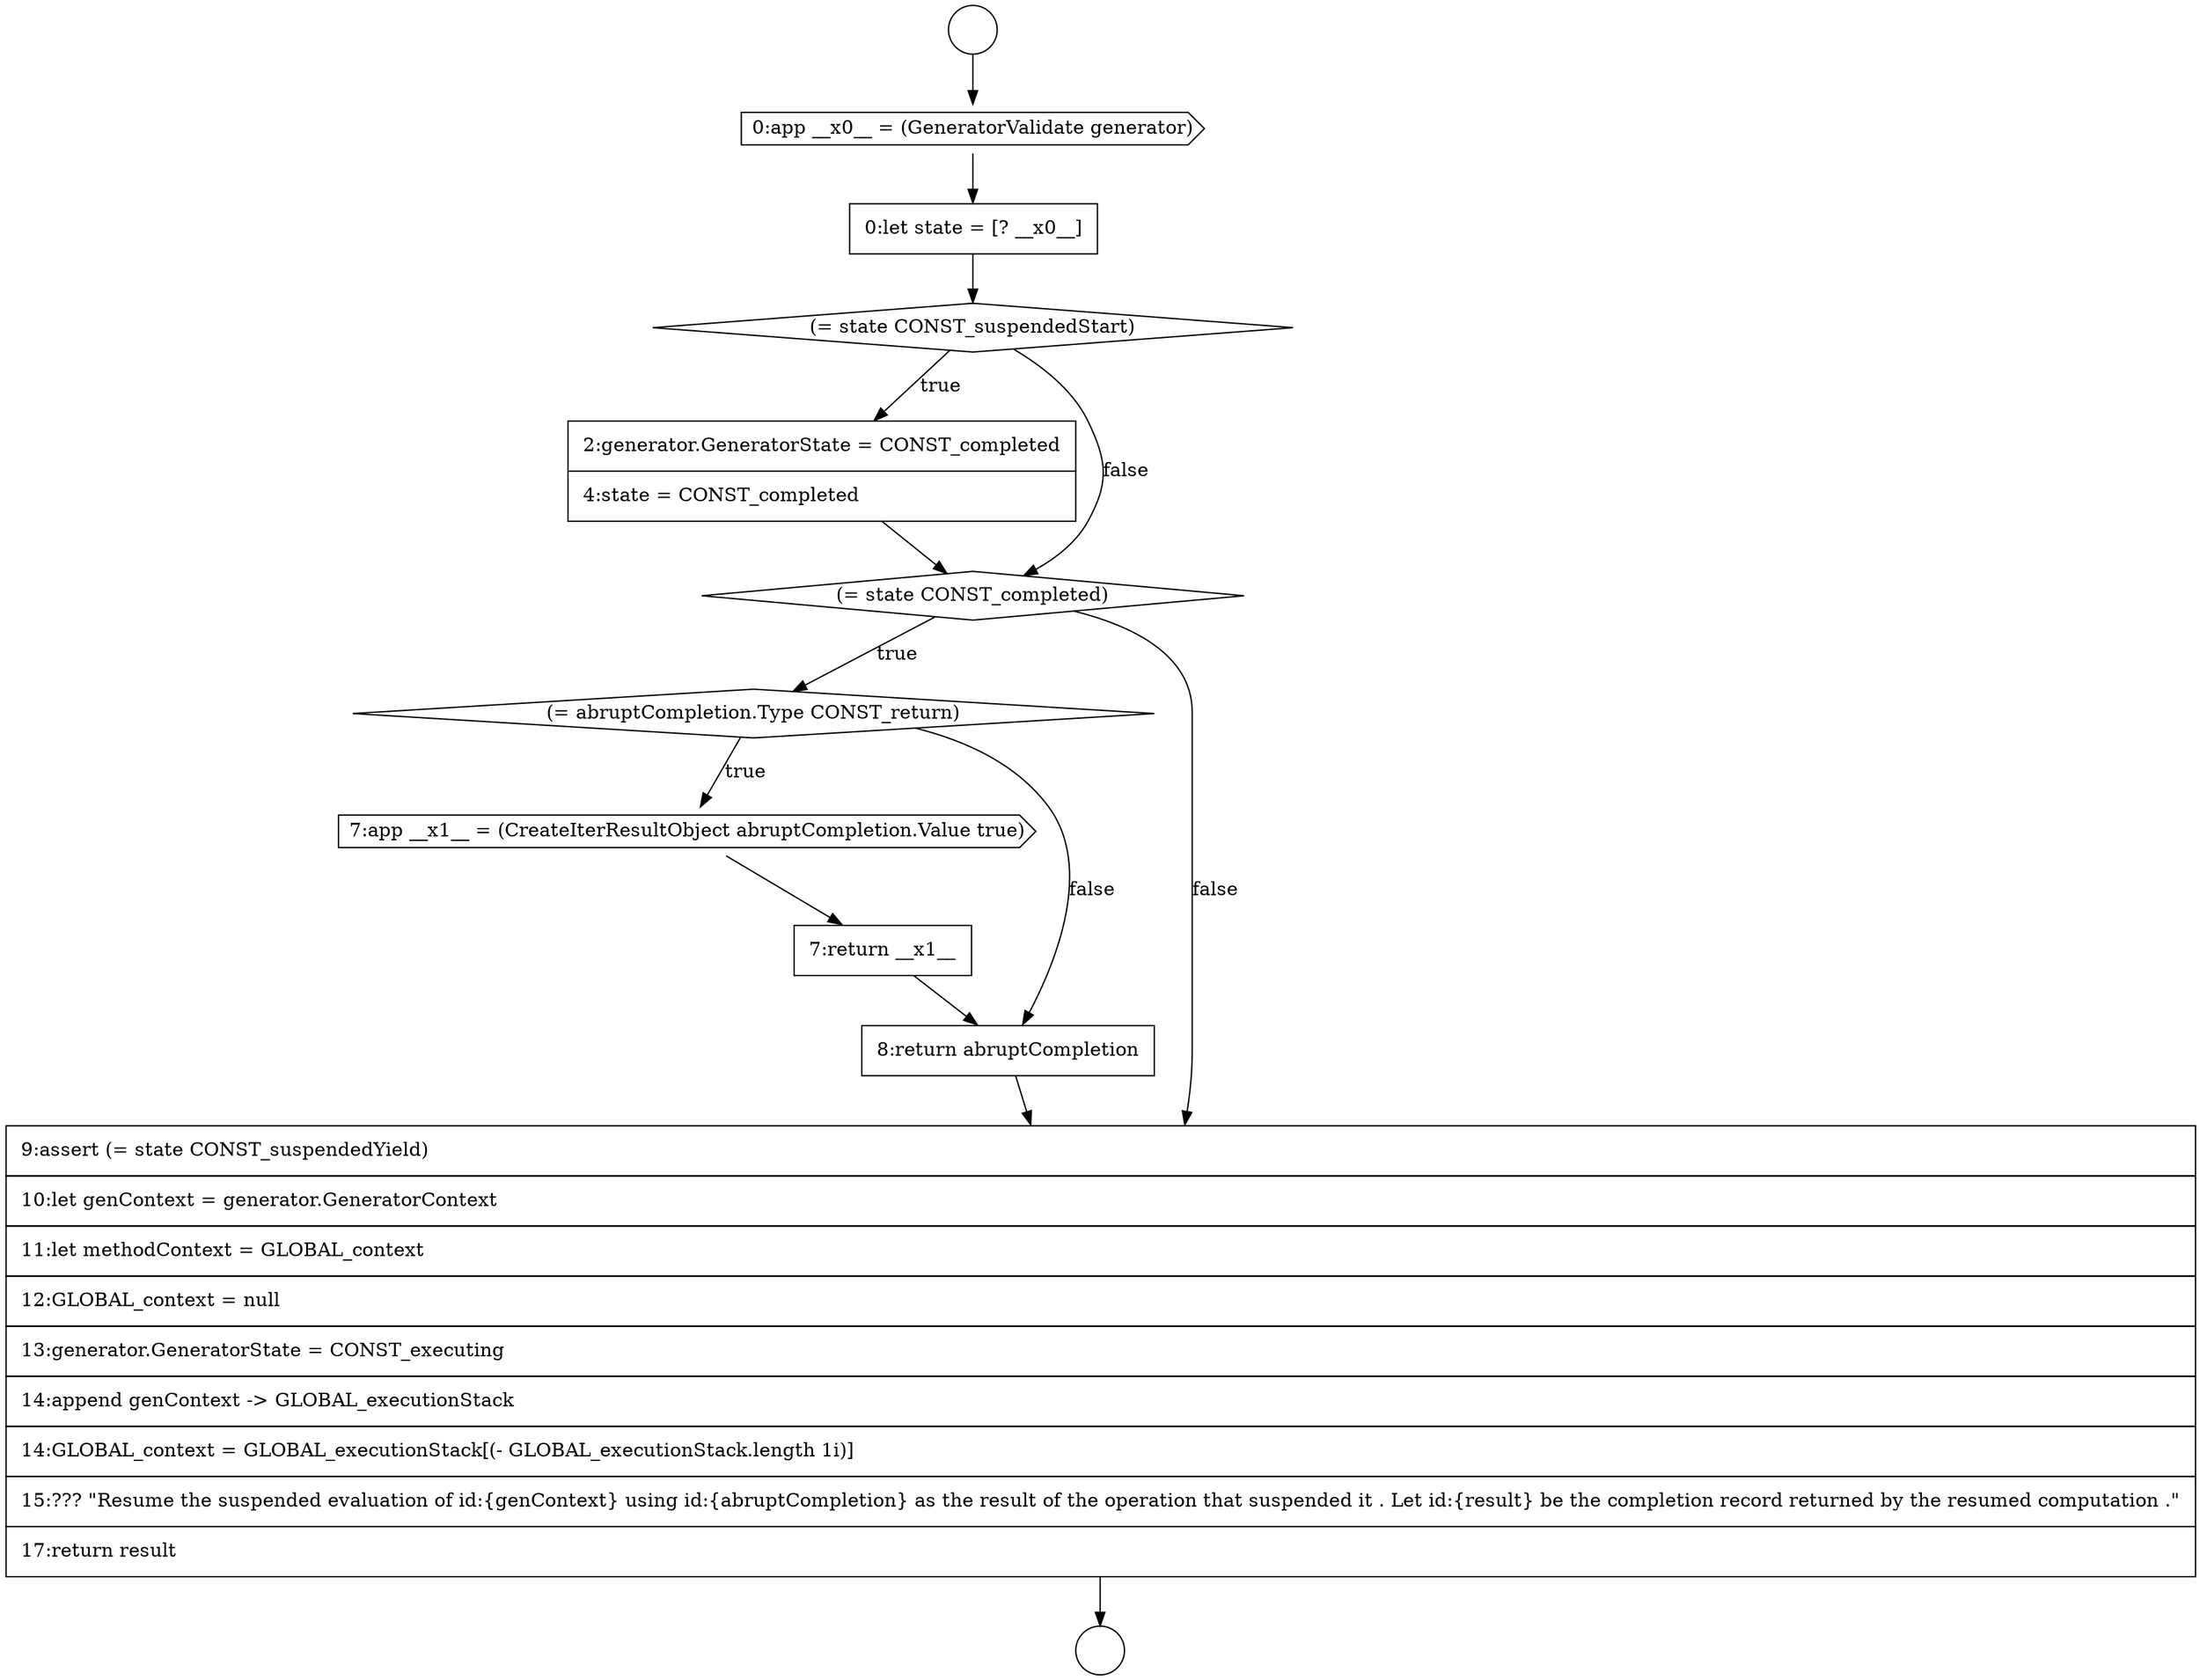 digraph {
  node18265 [shape=cds, label=<<font color="black">7:app __x1__ = (CreateIterResultObject abruptCompletion.Value true)</font>> color="black" fillcolor="white" style=filled]
  node18264 [shape=diamond, label=<<font color="black">(= abruptCompletion.Type CONST_return)</font>> color="black" fillcolor="white" style=filled]
  node18260 [shape=none, margin=0, label=<<font color="black">
    <table border="0" cellborder="1" cellspacing="0" cellpadding="10">
      <tr><td align="left">0:let state = [? __x0__]</td></tr>
    </table>
  </font>> color="black" fillcolor="white" style=filled]
  node18261 [shape=diamond, label=<<font color="black">(= state CONST_suspendedStart)</font>> color="black" fillcolor="white" style=filled]
  node18268 [shape=none, margin=0, label=<<font color="black">
    <table border="0" cellborder="1" cellspacing="0" cellpadding="10">
      <tr><td align="left">9:assert (= state CONST_suspendedYield)</td></tr>
      <tr><td align="left">10:let genContext = generator.GeneratorContext</td></tr>
      <tr><td align="left">11:let methodContext = GLOBAL_context</td></tr>
      <tr><td align="left">12:GLOBAL_context = null</td></tr>
      <tr><td align="left">13:generator.GeneratorState = CONST_executing</td></tr>
      <tr><td align="left">14:append genContext -&gt; GLOBAL_executionStack</td></tr>
      <tr><td align="left">14:GLOBAL_context = GLOBAL_executionStack[(- GLOBAL_executionStack.length 1i)]</td></tr>
      <tr><td align="left">15:??? &quot;Resume the suspended evaluation of id:{genContext} using id:{abruptCompletion} as the result of the operation that suspended it . Let id:{result} be the completion record returned by the resumed computation .&quot;</td></tr>
      <tr><td align="left">17:return result</td></tr>
    </table>
  </font>> color="black" fillcolor="white" style=filled]
  node18257 [shape=circle label=" " color="black" fillcolor="white" style=filled]
  node18262 [shape=none, margin=0, label=<<font color="black">
    <table border="0" cellborder="1" cellspacing="0" cellpadding="10">
      <tr><td align="left">2:generator.GeneratorState = CONST_completed</td></tr>
      <tr><td align="left">4:state = CONST_completed</td></tr>
    </table>
  </font>> color="black" fillcolor="white" style=filled]
  node18267 [shape=none, margin=0, label=<<font color="black">
    <table border="0" cellborder="1" cellspacing="0" cellpadding="10">
      <tr><td align="left">8:return abruptCompletion</td></tr>
    </table>
  </font>> color="black" fillcolor="white" style=filled]
  node18258 [shape=circle label=" " color="black" fillcolor="white" style=filled]
  node18266 [shape=none, margin=0, label=<<font color="black">
    <table border="0" cellborder="1" cellspacing="0" cellpadding="10">
      <tr><td align="left">7:return __x1__</td></tr>
    </table>
  </font>> color="black" fillcolor="white" style=filled]
  node18263 [shape=diamond, label=<<font color="black">(= state CONST_completed)</font>> color="black" fillcolor="white" style=filled]
  node18259 [shape=cds, label=<<font color="black">0:app __x0__ = (GeneratorValidate generator)</font>> color="black" fillcolor="white" style=filled]
  node18259 -> node18260 [ color="black"]
  node18257 -> node18259 [ color="black"]
  node18264 -> node18265 [label=<<font color="black">true</font>> color="black"]
  node18264 -> node18267 [label=<<font color="black">false</font>> color="black"]
  node18262 -> node18263 [ color="black"]
  node18268 -> node18258 [ color="black"]
  node18266 -> node18267 [ color="black"]
  node18261 -> node18262 [label=<<font color="black">true</font>> color="black"]
  node18261 -> node18263 [label=<<font color="black">false</font>> color="black"]
  node18267 -> node18268 [ color="black"]
  node18260 -> node18261 [ color="black"]
  node18263 -> node18264 [label=<<font color="black">true</font>> color="black"]
  node18263 -> node18268 [label=<<font color="black">false</font>> color="black"]
  node18265 -> node18266 [ color="black"]
}
